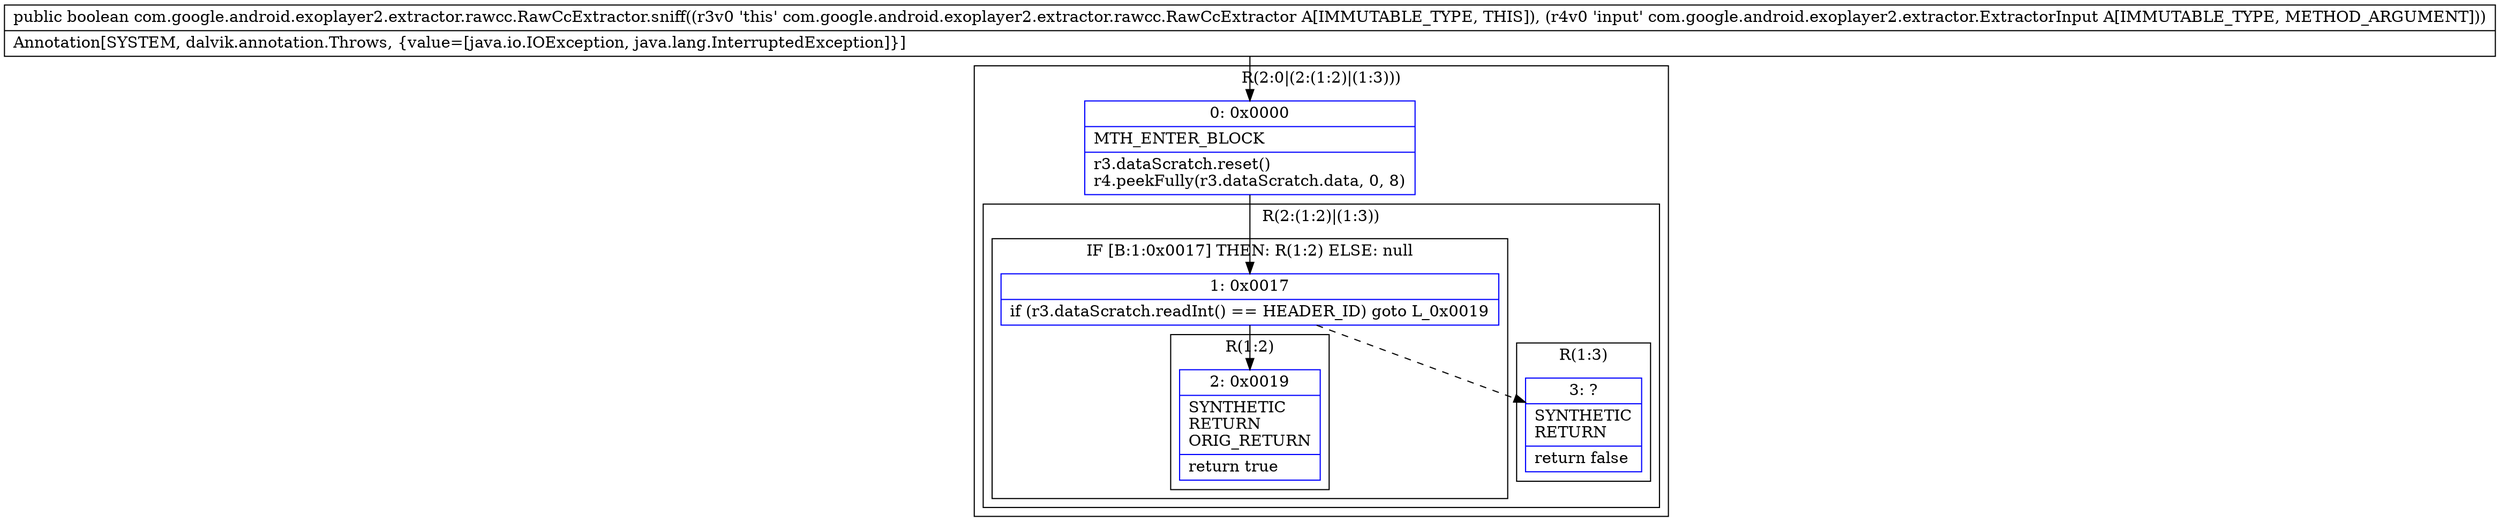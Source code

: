 digraph "CFG forcom.google.android.exoplayer2.extractor.rawcc.RawCcExtractor.sniff(Lcom\/google\/android\/exoplayer2\/extractor\/ExtractorInput;)Z" {
subgraph cluster_Region_1826722964 {
label = "R(2:0|(2:(1:2)|(1:3)))";
node [shape=record,color=blue];
Node_0 [shape=record,label="{0\:\ 0x0000|MTH_ENTER_BLOCK\l|r3.dataScratch.reset()\lr4.peekFully(r3.dataScratch.data, 0, 8)\l}"];
subgraph cluster_Region_1271388135 {
label = "R(2:(1:2)|(1:3))";
node [shape=record,color=blue];
subgraph cluster_IfRegion_90301961 {
label = "IF [B:1:0x0017] THEN: R(1:2) ELSE: null";
node [shape=record,color=blue];
Node_1 [shape=record,label="{1\:\ 0x0017|if (r3.dataScratch.readInt() == HEADER_ID) goto L_0x0019\l}"];
subgraph cluster_Region_708180667 {
label = "R(1:2)";
node [shape=record,color=blue];
Node_2 [shape=record,label="{2\:\ 0x0019|SYNTHETIC\lRETURN\lORIG_RETURN\l|return true\l}"];
}
}
subgraph cluster_Region_1242599005 {
label = "R(1:3)";
node [shape=record,color=blue];
Node_3 [shape=record,label="{3\:\ ?|SYNTHETIC\lRETURN\l|return false\l}"];
}
}
}
MethodNode[shape=record,label="{public boolean com.google.android.exoplayer2.extractor.rawcc.RawCcExtractor.sniff((r3v0 'this' com.google.android.exoplayer2.extractor.rawcc.RawCcExtractor A[IMMUTABLE_TYPE, THIS]), (r4v0 'input' com.google.android.exoplayer2.extractor.ExtractorInput A[IMMUTABLE_TYPE, METHOD_ARGUMENT]))  | Annotation[SYSTEM, dalvik.annotation.Throws, \{value=[java.io.IOException, java.lang.InterruptedException]\}]\l}"];
MethodNode -> Node_0;
Node_0 -> Node_1;
Node_1 -> Node_2;
Node_1 -> Node_3[style=dashed];
}

